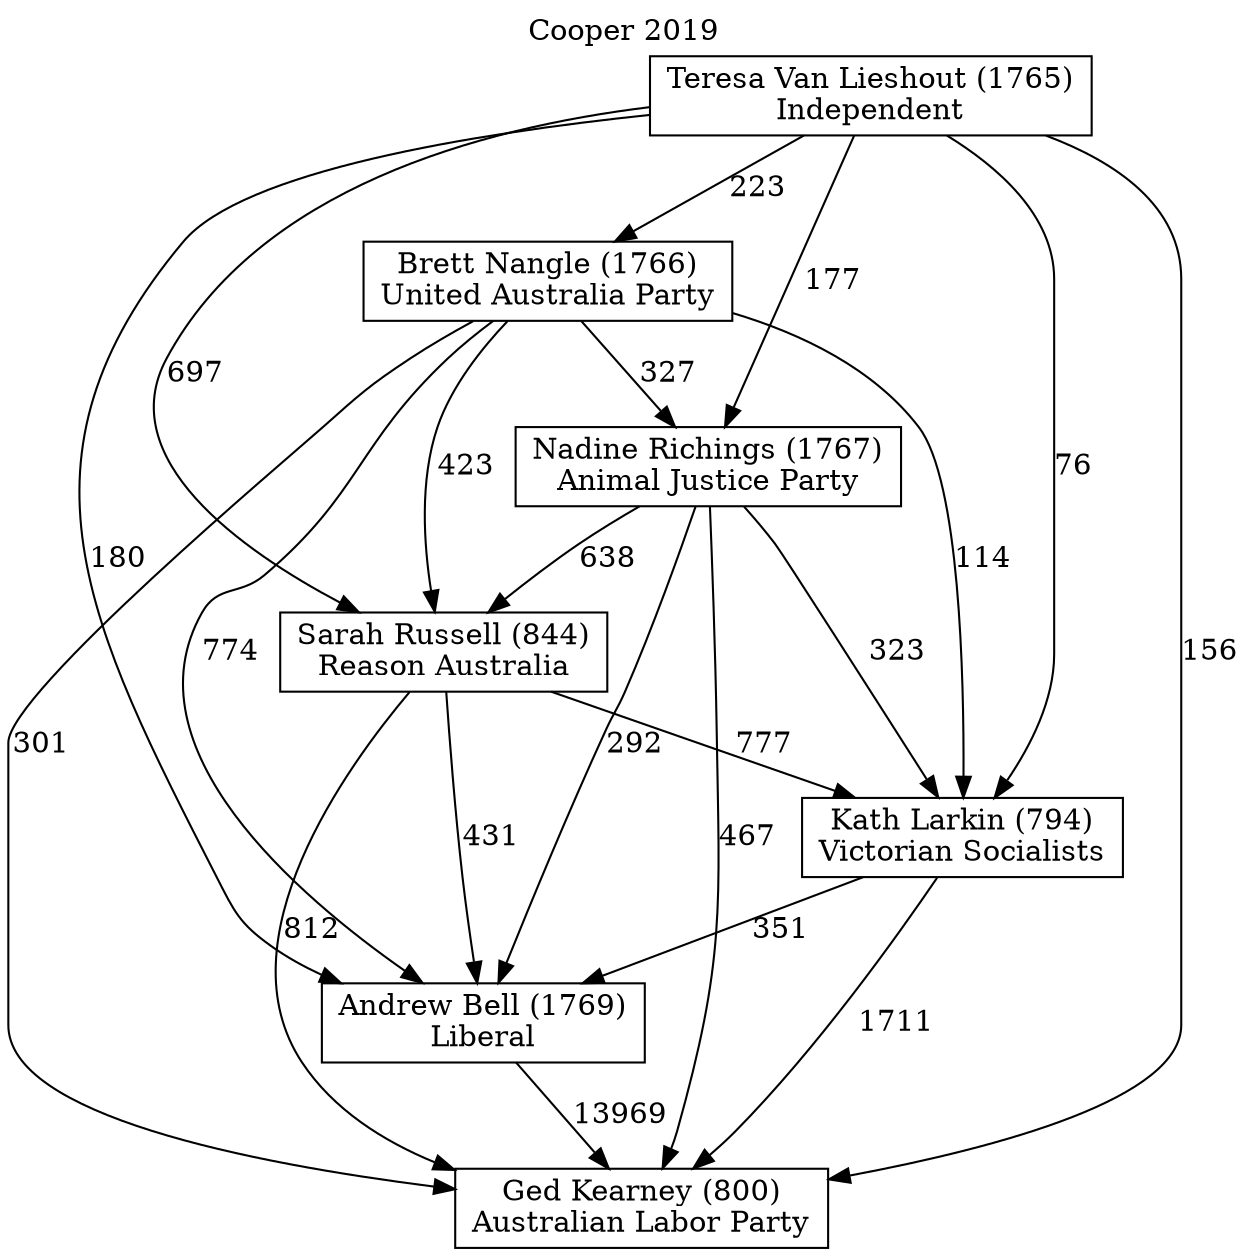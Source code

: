 // House preference flow
digraph "Ged Kearney (800)_Cooper_2019" {
	graph [label="Cooper 2019" labelloc=t mclimit=10]
	node [shape=box]
	"Andrew Bell (1769)" [label="Andrew Bell (1769)
Liberal"]
	"Brett Nangle (1766)" [label="Brett Nangle (1766)
United Australia Party"]
	"Ged Kearney (800)" [label="Ged Kearney (800)
Australian Labor Party"]
	"Kath Larkin (794)" [label="Kath Larkin (794)
Victorian Socialists"]
	"Nadine Richings (1767)" [label="Nadine Richings (1767)
Animal Justice Party"]
	"Sarah Russell (844)" [label="Sarah Russell (844)
Reason Australia"]
	"Teresa Van Lieshout (1765)" [label="Teresa Van Lieshout (1765)
Independent"]
	"Andrew Bell (1769)" -> "Ged Kearney (800)" [label=13969]
	"Brett Nangle (1766)" -> "Andrew Bell (1769)" [label=774]
	"Brett Nangle (1766)" -> "Ged Kearney (800)" [label=301]
	"Brett Nangle (1766)" -> "Kath Larkin (794)" [label=114]
	"Brett Nangle (1766)" -> "Nadine Richings (1767)" [label=327]
	"Brett Nangle (1766)" -> "Sarah Russell (844)" [label=423]
	"Kath Larkin (794)" -> "Andrew Bell (1769)" [label=351]
	"Kath Larkin (794)" -> "Ged Kearney (800)" [label=1711]
	"Nadine Richings (1767)" -> "Andrew Bell (1769)" [label=292]
	"Nadine Richings (1767)" -> "Ged Kearney (800)" [label=467]
	"Nadine Richings (1767)" -> "Kath Larkin (794)" [label=323]
	"Nadine Richings (1767)" -> "Sarah Russell (844)" [label=638]
	"Sarah Russell (844)" -> "Andrew Bell (1769)" [label=431]
	"Sarah Russell (844)" -> "Ged Kearney (800)" [label=812]
	"Sarah Russell (844)" -> "Kath Larkin (794)" [label=777]
	"Teresa Van Lieshout (1765)" -> "Andrew Bell (1769)" [label=180]
	"Teresa Van Lieshout (1765)" -> "Brett Nangle (1766)" [label=223]
	"Teresa Van Lieshout (1765)" -> "Ged Kearney (800)" [label=156]
	"Teresa Van Lieshout (1765)" -> "Kath Larkin (794)" [label=76]
	"Teresa Van Lieshout (1765)" -> "Nadine Richings (1767)" [label=177]
	"Teresa Van Lieshout (1765)" -> "Sarah Russell (844)" [label=697]
}
